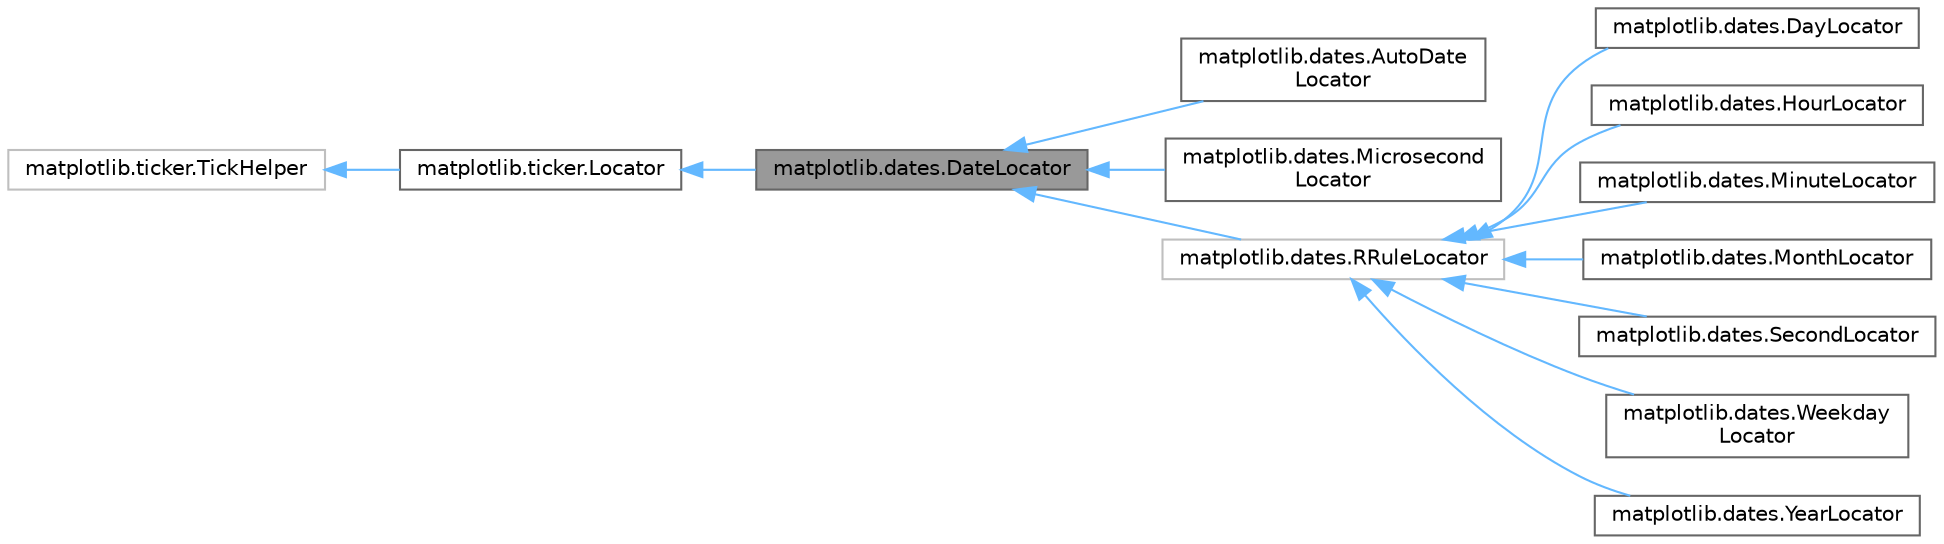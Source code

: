 digraph "matplotlib.dates.DateLocator"
{
 // LATEX_PDF_SIZE
  bgcolor="transparent";
  edge [fontname=Helvetica,fontsize=10,labelfontname=Helvetica,labelfontsize=10];
  node [fontname=Helvetica,fontsize=10,shape=box,height=0.2,width=0.4];
  rankdir="LR";
  Node1 [id="Node000001",label="matplotlib.dates.DateLocator",height=0.2,width=0.4,color="gray40", fillcolor="grey60", style="filled", fontcolor="black",tooltip=" "];
  Node2 -> Node1 [id="edge1_Node000001_Node000002",dir="back",color="steelblue1",style="solid",tooltip=" "];
  Node2 [id="Node000002",label="matplotlib.ticker.Locator",height=0.2,width=0.4,color="gray40", fillcolor="white", style="filled",URL="$d6/dba/classmatplotlib_1_1ticker_1_1Locator.html",tooltip=" "];
  Node3 -> Node2 [id="edge2_Node000002_Node000003",dir="back",color="steelblue1",style="solid",tooltip=" "];
  Node3 [id="Node000003",label="matplotlib.ticker.TickHelper",height=0.2,width=0.4,color="grey75", fillcolor="white", style="filled",URL="$d3/d57/classmatplotlib_1_1ticker_1_1TickHelper.html",tooltip=" "];
  Node1 -> Node4 [id="edge3_Node000001_Node000004",dir="back",color="steelblue1",style="solid",tooltip=" "];
  Node4 [id="Node000004",label="matplotlib.dates.AutoDate\lLocator",height=0.2,width=0.4,color="gray40", fillcolor="white", style="filled",URL="$d4/dc4/classmatplotlib_1_1dates_1_1AutoDateLocator.html",tooltip=" "];
  Node1 -> Node5 [id="edge4_Node000001_Node000005",dir="back",color="steelblue1",style="solid",tooltip=" "];
  Node5 [id="Node000005",label="matplotlib.dates.Microsecond\lLocator",height=0.2,width=0.4,color="gray40", fillcolor="white", style="filled",URL="$d5/dbe/classmatplotlib_1_1dates_1_1MicrosecondLocator.html",tooltip=" "];
  Node1 -> Node6 [id="edge5_Node000001_Node000006",dir="back",color="steelblue1",style="solid",tooltip=" "];
  Node6 [id="Node000006",label="matplotlib.dates.RRuleLocator",height=0.2,width=0.4,color="grey75", fillcolor="white", style="filled",URL="$d0/db8/classmatplotlib_1_1dates_1_1RRuleLocator.html",tooltip=" "];
  Node6 -> Node7 [id="edge6_Node000006_Node000007",dir="back",color="steelblue1",style="solid",tooltip=" "];
  Node7 [id="Node000007",label="matplotlib.dates.DayLocator",height=0.2,width=0.4,color="gray40", fillcolor="white", style="filled",URL="$d1/d95/classmatplotlib_1_1dates_1_1DayLocator.html",tooltip=" "];
  Node6 -> Node8 [id="edge7_Node000006_Node000008",dir="back",color="steelblue1",style="solid",tooltip=" "];
  Node8 [id="Node000008",label="matplotlib.dates.HourLocator",height=0.2,width=0.4,color="gray40", fillcolor="white", style="filled",URL="$dd/d38/classmatplotlib_1_1dates_1_1HourLocator.html",tooltip=" "];
  Node6 -> Node9 [id="edge8_Node000006_Node000009",dir="back",color="steelblue1",style="solid",tooltip=" "];
  Node9 [id="Node000009",label="matplotlib.dates.MinuteLocator",height=0.2,width=0.4,color="gray40", fillcolor="white", style="filled",URL="$d0/de9/classmatplotlib_1_1dates_1_1MinuteLocator.html",tooltip=" "];
  Node6 -> Node10 [id="edge9_Node000006_Node000010",dir="back",color="steelblue1",style="solid",tooltip=" "];
  Node10 [id="Node000010",label="matplotlib.dates.MonthLocator",height=0.2,width=0.4,color="gray40", fillcolor="white", style="filled",URL="$db/d70/classmatplotlib_1_1dates_1_1MonthLocator.html",tooltip=" "];
  Node6 -> Node11 [id="edge10_Node000006_Node000011",dir="back",color="steelblue1",style="solid",tooltip=" "];
  Node11 [id="Node000011",label="matplotlib.dates.SecondLocator",height=0.2,width=0.4,color="gray40", fillcolor="white", style="filled",URL="$d6/d26/classmatplotlib_1_1dates_1_1SecondLocator.html",tooltip=" "];
  Node6 -> Node12 [id="edge11_Node000006_Node000012",dir="back",color="steelblue1",style="solid",tooltip=" "];
  Node12 [id="Node000012",label="matplotlib.dates.Weekday\lLocator",height=0.2,width=0.4,color="gray40", fillcolor="white", style="filled",URL="$d6/dfd/classmatplotlib_1_1dates_1_1WeekdayLocator.html",tooltip=" "];
  Node6 -> Node13 [id="edge12_Node000006_Node000013",dir="back",color="steelblue1",style="solid",tooltip=" "];
  Node13 [id="Node000013",label="matplotlib.dates.YearLocator",height=0.2,width=0.4,color="gray40", fillcolor="white", style="filled",URL="$d1/d25/classmatplotlib_1_1dates_1_1YearLocator.html",tooltip=" "];
}
